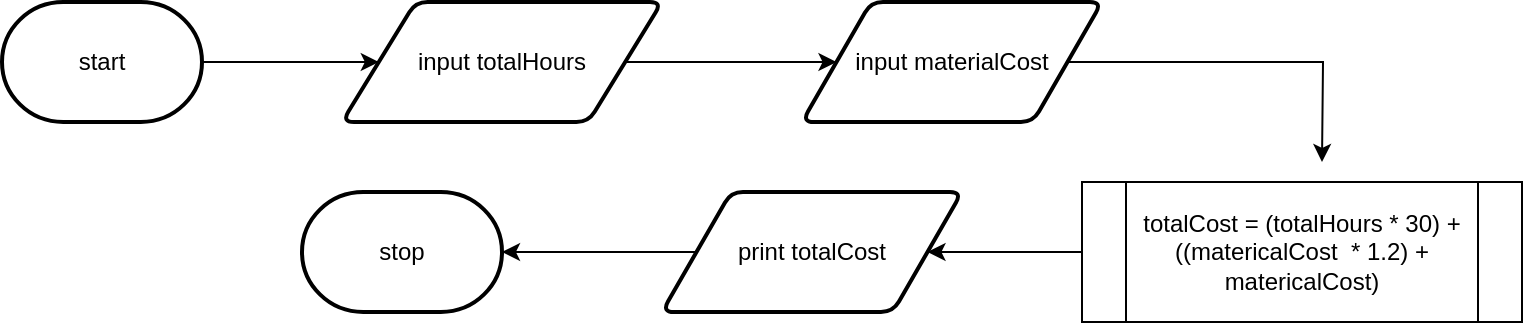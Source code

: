 <mxfile version="24.7.17">
  <diagram name="Page-1" id="o2BZe6fk6UMN97w6RB0K">
    <mxGraphModel dx="1050" dy="621" grid="1" gridSize="10" guides="1" tooltips="1" connect="1" arrows="1" fold="1" page="1" pageScale="1" pageWidth="850" pageHeight="1100" math="0" shadow="0">
      <root>
        <mxCell id="0" />
        <mxCell id="1" parent="0" />
        <mxCell id="Opr4f2GL-v2wjJ_5QLKo-3" style="edgeStyle=orthogonalEdgeStyle;rounded=0;orthogonalLoop=1;jettySize=auto;html=1;entryX=0;entryY=0.5;entryDx=0;entryDy=0;" edge="1" parent="1" source="Opr4f2GL-v2wjJ_5QLKo-1" target="Opr4f2GL-v2wjJ_5QLKo-2">
          <mxGeometry relative="1" as="geometry" />
        </mxCell>
        <mxCell id="Opr4f2GL-v2wjJ_5QLKo-1" value="start" style="strokeWidth=2;html=1;shape=mxgraph.flowchart.terminator;whiteSpace=wrap;" vertex="1" parent="1">
          <mxGeometry x="60" y="30" width="100" height="60" as="geometry" />
        </mxCell>
        <mxCell id="Opr4f2GL-v2wjJ_5QLKo-5" style="edgeStyle=orthogonalEdgeStyle;rounded=0;orthogonalLoop=1;jettySize=auto;html=1;" edge="1" parent="1" source="Opr4f2GL-v2wjJ_5QLKo-2" target="Opr4f2GL-v2wjJ_5QLKo-4">
          <mxGeometry relative="1" as="geometry" />
        </mxCell>
        <mxCell id="Opr4f2GL-v2wjJ_5QLKo-2" value="input totalHours" style="shape=parallelogram;html=1;strokeWidth=2;perimeter=parallelogramPerimeter;whiteSpace=wrap;rounded=1;arcSize=12;size=0.23;" vertex="1" parent="1">
          <mxGeometry x="230" y="30" width="160" height="60" as="geometry" />
        </mxCell>
        <mxCell id="Opr4f2GL-v2wjJ_5QLKo-10" style="edgeStyle=orthogonalEdgeStyle;rounded=0;orthogonalLoop=1;jettySize=auto;html=1;" edge="1" parent="1" source="Opr4f2GL-v2wjJ_5QLKo-4">
          <mxGeometry relative="1" as="geometry">
            <mxPoint x="720" y="110" as="targetPoint" />
          </mxGeometry>
        </mxCell>
        <mxCell id="Opr4f2GL-v2wjJ_5QLKo-4" value="input materialCost" style="shape=parallelogram;html=1;strokeWidth=2;perimeter=parallelogramPerimeter;whiteSpace=wrap;rounded=1;arcSize=12;size=0.23;" vertex="1" parent="1">
          <mxGeometry x="460" y="30" width="150" height="60" as="geometry" />
        </mxCell>
        <mxCell id="Opr4f2GL-v2wjJ_5QLKo-14" style="edgeStyle=orthogonalEdgeStyle;rounded=0;orthogonalLoop=1;jettySize=auto;html=1;" edge="1" parent="1" source="Opr4f2GL-v2wjJ_5QLKo-9" target="Opr4f2GL-v2wjJ_5QLKo-12">
          <mxGeometry relative="1" as="geometry" />
        </mxCell>
        <mxCell id="Opr4f2GL-v2wjJ_5QLKo-9" value="totalCost = (totalHours * 30) + ((matericalCost&amp;nbsp; * 1.2) + matericalCost)" style="shape=process;whiteSpace=wrap;html=1;backgroundOutline=1;" vertex="1" parent="1">
          <mxGeometry x="600" y="120" width="220" height="70" as="geometry" />
        </mxCell>
        <mxCell id="Opr4f2GL-v2wjJ_5QLKo-12" value="print totalCost" style="shape=parallelogram;html=1;strokeWidth=2;perimeter=parallelogramPerimeter;whiteSpace=wrap;rounded=1;arcSize=12;size=0.23;" vertex="1" parent="1">
          <mxGeometry x="390" y="125" width="150" height="60" as="geometry" />
        </mxCell>
        <mxCell id="Opr4f2GL-v2wjJ_5QLKo-15" value="stop" style="strokeWidth=2;html=1;shape=mxgraph.flowchart.terminator;whiteSpace=wrap;" vertex="1" parent="1">
          <mxGeometry x="210" y="125" width="100" height="60" as="geometry" />
        </mxCell>
        <mxCell id="Opr4f2GL-v2wjJ_5QLKo-16" style="edgeStyle=orthogonalEdgeStyle;rounded=0;orthogonalLoop=1;jettySize=auto;html=1;entryX=1;entryY=0.5;entryDx=0;entryDy=0;entryPerimeter=0;" edge="1" parent="1" source="Opr4f2GL-v2wjJ_5QLKo-12" target="Opr4f2GL-v2wjJ_5QLKo-15">
          <mxGeometry relative="1" as="geometry" />
        </mxCell>
      </root>
    </mxGraphModel>
  </diagram>
</mxfile>
